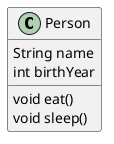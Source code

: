 ```uml
@startuml
Class Person {
    String name
    int birthYear

    void eat()
    void sleep()
}
@enduml
```,```uml
@startuml
object john {
    name = 'John'
    birthYear = 1984
}
object mary {
    name = 'Mary'
    birthYear = 1992
}
@enduml
```
